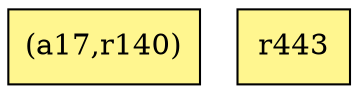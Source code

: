 digraph G {
rankdir=BT;ranksep="2.0";
"(a17,r140)" [shape=record,fillcolor=khaki1,style=filled,label="{(a17,r140)}"];
"r443" [shape=record,fillcolor=khaki1,style=filled,label="{r443}"];
}
